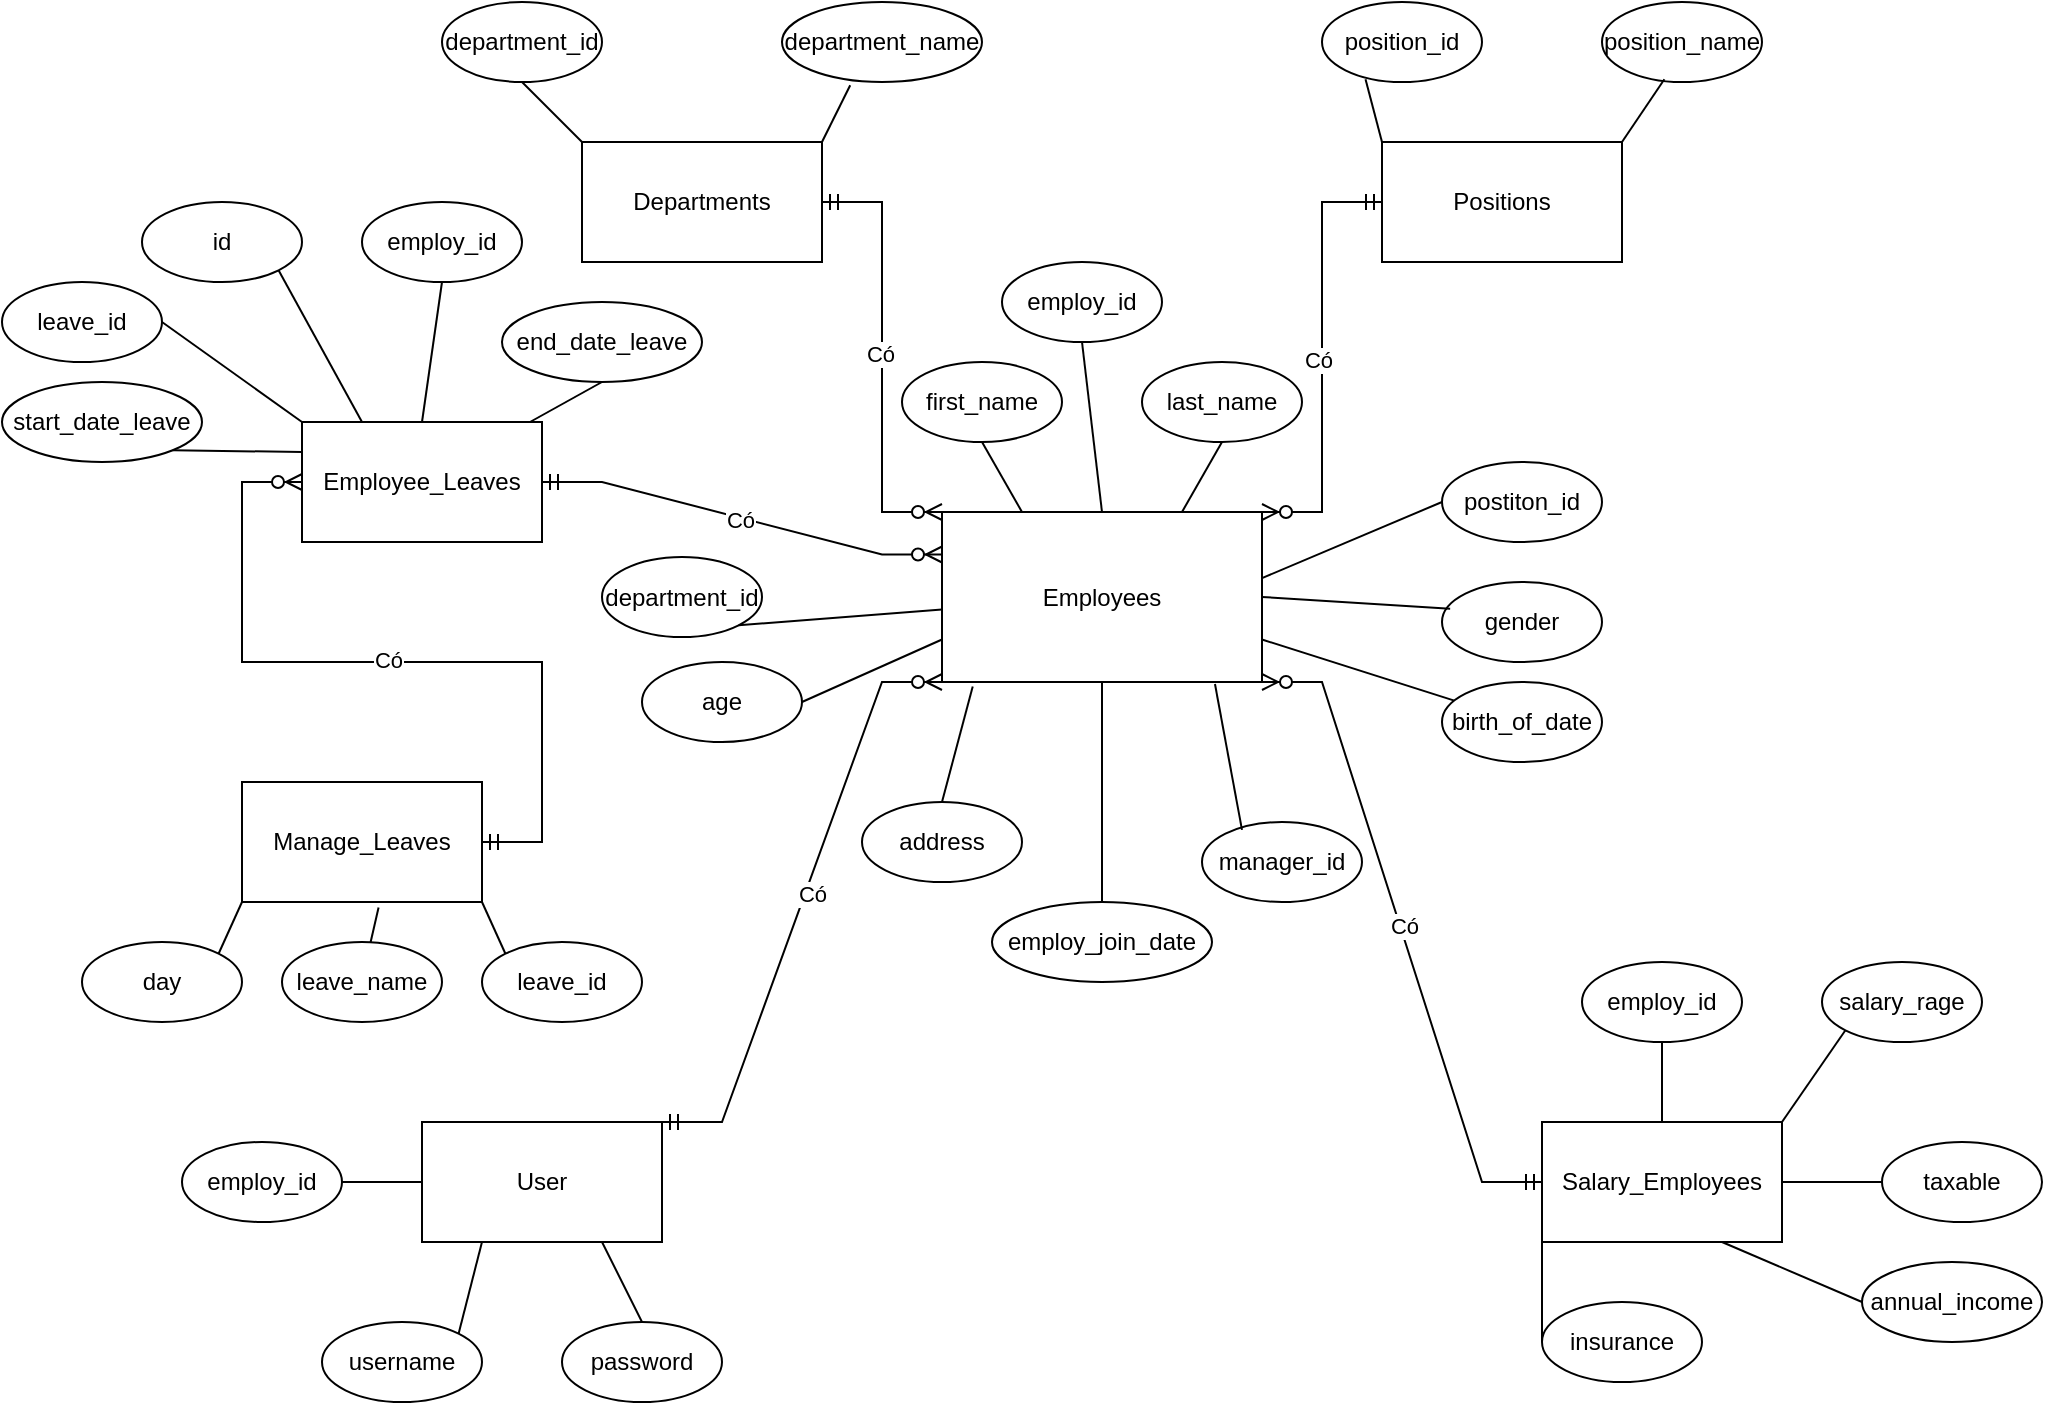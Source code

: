 <mxfile version="21.0.8" type="device"><diagram name="Page-1" id="lq4vOLL9X_RbTOrSYT0V"><mxGraphModel dx="1830" dy="569" grid="1" gridSize="10" guides="1" tooltips="1" connect="1" arrows="1" fold="1" page="1" pageScale="1" pageWidth="850" pageHeight="1100" math="0" shadow="0"><root><mxCell id="0"/><mxCell id="1" parent="0"/><mxCell id="TJeLwjekeGMcPIQL70oi-1" value="Departments" style="rounded=0;whiteSpace=wrap;html=1;" parent="1" vertex="1"><mxGeometry x="220" y="100" width="120" height="60" as="geometry"/></mxCell><mxCell id="TJeLwjekeGMcPIQL70oi-2" value="Employees" style="rounded=0;whiteSpace=wrap;html=1;" parent="1" vertex="1"><mxGeometry x="400" y="285" width="160" height="85" as="geometry"/></mxCell><mxCell id="TJeLwjekeGMcPIQL70oi-3" value="Manage_Leaves" style="rounded=0;whiteSpace=wrap;html=1;" parent="1" vertex="1"><mxGeometry x="50" y="420" width="120" height="60" as="geometry"/></mxCell><mxCell id="TJeLwjekeGMcPIQL70oi-4" value="Positions" style="rounded=0;whiteSpace=wrap;html=1;" parent="1" vertex="1"><mxGeometry x="620" y="100" width="120" height="60" as="geometry"/></mxCell><mxCell id="TJeLwjekeGMcPIQL70oi-5" value="Employee_Leaves" style="rounded=0;whiteSpace=wrap;html=1;" parent="1" vertex="1"><mxGeometry x="80" y="240" width="120" height="60" as="geometry"/></mxCell><mxCell id="d0-Th3eWHrwuxi9s9ywI-1" value="User" style="rounded=0;whiteSpace=wrap;html=1;" vertex="1" parent="1"><mxGeometry x="140" y="590" width="120" height="60" as="geometry"/></mxCell><mxCell id="d0-Th3eWHrwuxi9s9ywI-2" value="" style="edgeStyle=entityRelationEdgeStyle;fontSize=12;html=1;endArrow=ERzeroToMany;startArrow=ERmandOne;rounded=0;entryX=0;entryY=0;entryDx=0;entryDy=0;exitX=1;exitY=0.5;exitDx=0;exitDy=0;" edge="1" parent="1" source="TJeLwjekeGMcPIQL70oi-1" target="TJeLwjekeGMcPIQL70oi-2"><mxGeometry width="100" height="100" relative="1" as="geometry"><mxPoint x="240" y="150" as="sourcePoint"/><mxPoint x="340" y="50" as="targetPoint"/></mxGeometry></mxCell><mxCell id="d0-Th3eWHrwuxi9s9ywI-9" value="Có" style="edgeLabel;html=1;align=center;verticalAlign=middle;resizable=0;points=[];" vertex="1" connectable="0" parent="d0-Th3eWHrwuxi9s9ywI-2"><mxGeometry x="-0.014" y="-1" relative="1" as="geometry"><mxPoint as="offset"/></mxGeometry></mxCell><mxCell id="d0-Th3eWHrwuxi9s9ywI-5" value="" style="edgeStyle=entityRelationEdgeStyle;fontSize=12;html=1;endArrow=ERzeroToMany;startArrow=ERmandOne;rounded=0;entryX=1;entryY=0;entryDx=0;entryDy=0;exitX=0;exitY=0.5;exitDx=0;exitDy=0;" edge="1" parent="1" source="TJeLwjekeGMcPIQL70oi-4" target="TJeLwjekeGMcPIQL70oi-2"><mxGeometry width="100" height="100" relative="1" as="geometry"><mxPoint x="500" y="110" as="sourcePoint"/><mxPoint x="680" y="290" as="targetPoint"/></mxGeometry></mxCell><mxCell id="d0-Th3eWHrwuxi9s9ywI-8" value="Có" style="edgeLabel;html=1;align=center;verticalAlign=middle;resizable=0;points=[];" vertex="1" connectable="0" parent="d0-Th3eWHrwuxi9s9ywI-5"><mxGeometry x="0.016" y="-2" relative="1" as="geometry"><mxPoint as="offset"/></mxGeometry></mxCell><mxCell id="d0-Th3eWHrwuxi9s9ywI-6" value="Salary_Employees" style="rounded=0;whiteSpace=wrap;html=1;" vertex="1" parent="1"><mxGeometry x="700" y="590" width="120" height="60" as="geometry"/></mxCell><mxCell id="d0-Th3eWHrwuxi9s9ywI-7" value="" style="edgeStyle=entityRelationEdgeStyle;fontSize=12;html=1;endArrow=ERzeroToMany;startArrow=ERmandOne;rounded=0;entryX=0;entryY=1;entryDx=0;entryDy=0;exitX=1;exitY=0;exitDx=0;exitDy=0;" edge="1" parent="1" source="d0-Th3eWHrwuxi9s9ywI-1" target="TJeLwjekeGMcPIQL70oi-2"><mxGeometry width="100" height="100" relative="1" as="geometry"><mxPoint x="340" y="550" as="sourcePoint"/><mxPoint x="350" y="520" as="targetPoint"/></mxGeometry></mxCell><mxCell id="d0-Th3eWHrwuxi9s9ywI-74" value="Có" style="edgeLabel;html=1;align=center;verticalAlign=middle;resizable=0;points=[];" vertex="1" connectable="0" parent="d0-Th3eWHrwuxi9s9ywI-7"><mxGeometry x="0.038" y="-3" relative="1" as="geometry"><mxPoint as="offset"/></mxGeometry></mxCell><mxCell id="d0-Th3eWHrwuxi9s9ywI-10" value="" style="edgeStyle=entityRelationEdgeStyle;fontSize=12;html=1;endArrow=ERzeroToMany;startArrow=ERmandOne;rounded=0;entryX=1;entryY=1;entryDx=0;entryDy=0;exitX=0;exitY=0.5;exitDx=0;exitDy=0;" edge="1" parent="1" source="d0-Th3eWHrwuxi9s9ywI-6" target="TJeLwjekeGMcPIQL70oi-2"><mxGeometry width="100" height="100" relative="1" as="geometry"><mxPoint x="630" y="140" as="sourcePoint"/><mxPoint x="570" y="295" as="targetPoint"/></mxGeometry></mxCell><mxCell id="d0-Th3eWHrwuxi9s9ywI-11" value="Có" style="edgeLabel;html=1;align=center;verticalAlign=middle;resizable=0;points=[];" vertex="1" connectable="0" parent="d0-Th3eWHrwuxi9s9ywI-10"><mxGeometry x="0.016" y="-2" relative="1" as="geometry"><mxPoint as="offset"/></mxGeometry></mxCell><mxCell id="d0-Th3eWHrwuxi9s9ywI-13" value="" style="edgeStyle=entityRelationEdgeStyle;fontSize=12;html=1;endArrow=ERzeroToMany;startArrow=ERmandOne;rounded=0;exitX=1;exitY=0.5;exitDx=0;exitDy=0;" edge="1" parent="1" source="TJeLwjekeGMcPIQL70oi-3"><mxGeometry width="100" height="100" relative="1" as="geometry"><mxPoint x="240" y="420" as="sourcePoint"/><mxPoint x="80" y="270" as="targetPoint"/></mxGeometry></mxCell><mxCell id="d0-Th3eWHrwuxi9s9ywI-73" value="Có" style="edgeLabel;html=1;align=center;verticalAlign=middle;resizable=0;points=[];" vertex="1" connectable="0" parent="d0-Th3eWHrwuxi9s9ywI-13"><mxGeometry x="0.004" y="-1" relative="1" as="geometry"><mxPoint x="-1" as="offset"/></mxGeometry></mxCell><mxCell id="d0-Th3eWHrwuxi9s9ywI-14" value="department_id" style="ellipse;whiteSpace=wrap;html=1;" vertex="1" parent="1"><mxGeometry x="150" y="30" width="80" height="40" as="geometry"/></mxCell><mxCell id="d0-Th3eWHrwuxi9s9ywI-15" value="position_name" style="ellipse;whiteSpace=wrap;html=1;" vertex="1" parent="1"><mxGeometry x="730" y="30" width="80" height="40" as="geometry"/></mxCell><mxCell id="d0-Th3eWHrwuxi9s9ywI-16" value="department_name" style="ellipse;whiteSpace=wrap;html=1;" vertex="1" parent="1"><mxGeometry x="320" y="30" width="100" height="40" as="geometry"/></mxCell><mxCell id="d0-Th3eWHrwuxi9s9ywI-17" value="position_id" style="ellipse;whiteSpace=wrap;html=1;" vertex="1" parent="1"><mxGeometry x="590" y="30" width="80" height="40" as="geometry"/></mxCell><mxCell id="d0-Th3eWHrwuxi9s9ywI-19" value="" style="endArrow=none;html=1;rounded=0;entryX=0.341;entryY=1.04;entryDx=0;entryDy=0;entryPerimeter=0;exitX=1;exitY=0;exitDx=0;exitDy=0;" edge="1" parent="1" source="TJeLwjekeGMcPIQL70oi-1" target="d0-Th3eWHrwuxi9s9ywI-16"><mxGeometry width="50" height="50" relative="1" as="geometry"><mxPoint x="430" y="190" as="sourcePoint"/><mxPoint x="480" y="140" as="targetPoint"/></mxGeometry></mxCell><mxCell id="d0-Th3eWHrwuxi9s9ywI-20" value="" style="endArrow=none;html=1;rounded=0;entryX=0.5;entryY=1;entryDx=0;entryDy=0;exitX=0;exitY=0;exitDx=0;exitDy=0;" edge="1" parent="1" source="TJeLwjekeGMcPIQL70oi-1" target="d0-Th3eWHrwuxi9s9ywI-14"><mxGeometry width="50" height="50" relative="1" as="geometry"><mxPoint x="350" y="110" as="sourcePoint"/><mxPoint x="364" y="72" as="targetPoint"/></mxGeometry></mxCell><mxCell id="d0-Th3eWHrwuxi9s9ywI-21" value="" style="endArrow=none;html=1;rounded=0;entryX=0;entryY=0;entryDx=0;entryDy=0;exitX=0.272;exitY=0.966;exitDx=0;exitDy=0;exitPerimeter=0;" edge="1" parent="1" source="d0-Th3eWHrwuxi9s9ywI-17" target="TJeLwjekeGMcPIQL70oi-4"><mxGeometry width="50" height="50" relative="1" as="geometry"><mxPoint x="360" y="120" as="sourcePoint"/><mxPoint x="374" y="82" as="targetPoint"/></mxGeometry></mxCell><mxCell id="d0-Th3eWHrwuxi9s9ywI-22" value="" style="endArrow=none;html=1;rounded=0;entryX=1;entryY=0;entryDx=0;entryDy=0;exitX=0.39;exitY=0.966;exitDx=0;exitDy=0;exitPerimeter=0;" edge="1" parent="1" source="d0-Th3eWHrwuxi9s9ywI-15" target="TJeLwjekeGMcPIQL70oi-4"><mxGeometry width="50" height="50" relative="1" as="geometry"><mxPoint x="370" y="130" as="sourcePoint"/><mxPoint x="384" y="92" as="targetPoint"/></mxGeometry></mxCell><mxCell id="d0-Th3eWHrwuxi9s9ywI-23" value="salary_rage" style="ellipse;whiteSpace=wrap;html=1;" vertex="1" parent="1"><mxGeometry x="840" y="510" width="80" height="40" as="geometry"/></mxCell><mxCell id="d0-Th3eWHrwuxi9s9ywI-24" value="employ_id" style="ellipse;whiteSpace=wrap;html=1;" vertex="1" parent="1"><mxGeometry x="720" y="510" width="80" height="40" as="geometry"/></mxCell><mxCell id="d0-Th3eWHrwuxi9s9ywI-25" value="annual_income" style="ellipse;whiteSpace=wrap;html=1;" vertex="1" parent="1"><mxGeometry x="860" y="660" width="90" height="40" as="geometry"/></mxCell><mxCell id="d0-Th3eWHrwuxi9s9ywI-26" value="insurance" style="ellipse;whiteSpace=wrap;html=1;" vertex="1" parent="1"><mxGeometry x="700" y="680" width="80" height="40" as="geometry"/></mxCell><mxCell id="d0-Th3eWHrwuxi9s9ywI-27" value="taxable" style="ellipse;whiteSpace=wrap;html=1;" vertex="1" parent="1"><mxGeometry x="870" y="600" width="80" height="40" as="geometry"/></mxCell><mxCell id="d0-Th3eWHrwuxi9s9ywI-28" value="employ_id" style="ellipse;whiteSpace=wrap;html=1;" vertex="1" parent="1"><mxGeometry x="20" y="600" width="80" height="40" as="geometry"/></mxCell><mxCell id="d0-Th3eWHrwuxi9s9ywI-29" value="username" style="ellipse;whiteSpace=wrap;html=1;" vertex="1" parent="1"><mxGeometry x="90" y="690" width="80" height="40" as="geometry"/></mxCell><mxCell id="d0-Th3eWHrwuxi9s9ywI-30" value="password" style="ellipse;whiteSpace=wrap;html=1;" vertex="1" parent="1"><mxGeometry x="210" y="690" width="80" height="40" as="geometry"/></mxCell><mxCell id="d0-Th3eWHrwuxi9s9ywI-31" value="postiton_id" style="ellipse;whiteSpace=wrap;html=1;" vertex="1" parent="1"><mxGeometry x="650" y="260" width="80" height="40" as="geometry"/></mxCell><mxCell id="d0-Th3eWHrwuxi9s9ywI-32" value="employ_join_date" style="ellipse;whiteSpace=wrap;html=1;" vertex="1" parent="1"><mxGeometry x="425" y="480" width="110" height="40" as="geometry"/></mxCell><mxCell id="d0-Th3eWHrwuxi9s9ywI-33" value="manager_id" style="ellipse;whiteSpace=wrap;html=1;" vertex="1" parent="1"><mxGeometry x="530" y="440" width="80" height="40" as="geometry"/></mxCell><mxCell id="d0-Th3eWHrwuxi9s9ywI-34" value="address" style="ellipse;whiteSpace=wrap;html=1;" vertex="1" parent="1"><mxGeometry x="360" y="430" width="80" height="40" as="geometry"/></mxCell><mxCell id="d0-Th3eWHrwuxi9s9ywI-35" value="gender" style="ellipse;whiteSpace=wrap;html=1;" vertex="1" parent="1"><mxGeometry x="650" y="320" width="80" height="40" as="geometry"/></mxCell><mxCell id="d0-Th3eWHrwuxi9s9ywI-36" value="department_id" style="ellipse;whiteSpace=wrap;html=1;" vertex="1" parent="1"><mxGeometry x="230" y="307.5" width="80" height="40" as="geometry"/></mxCell><mxCell id="d0-Th3eWHrwuxi9s9ywI-37" value="birth_of_date" style="ellipse;whiteSpace=wrap;html=1;" vertex="1" parent="1"><mxGeometry x="650" y="370" width="80" height="40" as="geometry"/></mxCell><mxCell id="d0-Th3eWHrwuxi9s9ywI-38" value="" style="endArrow=none;html=1;rounded=0;exitX=1;exitY=0;exitDx=0;exitDy=0;entryX=0.25;entryY=1;entryDx=0;entryDy=0;" edge="1" parent="1" source="d0-Th3eWHrwuxi9s9ywI-29" target="d0-Th3eWHrwuxi9s9ywI-1"><mxGeometry width="50" height="50" relative="1" as="geometry"><mxPoint x="370" y="670" as="sourcePoint"/><mxPoint x="370" y="610" as="targetPoint"/></mxGeometry></mxCell><mxCell id="d0-Th3eWHrwuxi9s9ywI-39" value="" style="endArrow=none;html=1;rounded=0;exitX=1;exitY=0.5;exitDx=0;exitDy=0;entryX=0;entryY=0.5;entryDx=0;entryDy=0;" edge="1" parent="1" source="d0-Th3eWHrwuxi9s9ywI-28" target="d0-Th3eWHrwuxi9s9ywI-1"><mxGeometry width="50" height="50" relative="1" as="geometry"><mxPoint x="380" y="680" as="sourcePoint"/><mxPoint x="380" y="620" as="targetPoint"/></mxGeometry></mxCell><mxCell id="d0-Th3eWHrwuxi9s9ywI-40" value="" style="endArrow=none;html=1;rounded=0;entryX=0.096;entryY=1.026;entryDx=0;entryDy=0;entryPerimeter=0;exitX=0.5;exitY=0;exitDx=0;exitDy=0;" edge="1" parent="1" source="d0-Th3eWHrwuxi9s9ywI-34" target="TJeLwjekeGMcPIQL70oi-2"><mxGeometry width="50" height="50" relative="1" as="geometry"><mxPoint x="390" y="690" as="sourcePoint"/><mxPoint x="390" y="630" as="targetPoint"/></mxGeometry></mxCell><mxCell id="d0-Th3eWHrwuxi9s9ywI-41" value="" style="endArrow=none;html=1;rounded=0;entryX=0.75;entryY=1;entryDx=0;entryDy=0;exitX=0.5;exitY=0;exitDx=0;exitDy=0;" edge="1" parent="1" source="d0-Th3eWHrwuxi9s9ywI-30" target="d0-Th3eWHrwuxi9s9ywI-1"><mxGeometry width="50" height="50" relative="1" as="geometry"><mxPoint x="400" y="700" as="sourcePoint"/><mxPoint x="400" y="640" as="targetPoint"/></mxGeometry></mxCell><mxCell id="d0-Th3eWHrwuxi9s9ywI-42" value="" style="endArrow=none;html=1;rounded=0;exitX=0;exitY=0.5;exitDx=0;exitDy=0;entryX=1;entryY=0.5;entryDx=0;entryDy=0;" edge="1" parent="1" source="d0-Th3eWHrwuxi9s9ywI-27" target="d0-Th3eWHrwuxi9s9ywI-6"><mxGeometry width="50" height="50" relative="1" as="geometry"><mxPoint x="410" y="710" as="sourcePoint"/><mxPoint x="410" y="650" as="targetPoint"/></mxGeometry></mxCell><mxCell id="d0-Th3eWHrwuxi9s9ywI-43" value="" style="endArrow=none;html=1;rounded=0;exitX=0;exitY=0.5;exitDx=0;exitDy=0;entryX=0.75;entryY=1;entryDx=0;entryDy=0;" edge="1" parent="1" source="d0-Th3eWHrwuxi9s9ywI-25" target="d0-Th3eWHrwuxi9s9ywI-6"><mxGeometry width="50" height="50" relative="1" as="geometry"><mxPoint x="420" y="720" as="sourcePoint"/><mxPoint x="420" y="660" as="targetPoint"/></mxGeometry></mxCell><mxCell id="d0-Th3eWHrwuxi9s9ywI-44" value="" style="endArrow=none;html=1;rounded=0;exitX=0;exitY=0.5;exitDx=0;exitDy=0;entryX=0;entryY=1;entryDx=0;entryDy=0;" edge="1" parent="1" source="d0-Th3eWHrwuxi9s9ywI-26" target="d0-Th3eWHrwuxi9s9ywI-6"><mxGeometry width="50" height="50" relative="1" as="geometry"><mxPoint x="430" y="730" as="sourcePoint"/><mxPoint x="430" y="670" as="targetPoint"/></mxGeometry></mxCell><mxCell id="d0-Th3eWHrwuxi9s9ywI-45" value="" style="endArrow=none;html=1;rounded=0;exitX=0.5;exitY=1;exitDx=0;exitDy=0;entryX=0.5;entryY=0;entryDx=0;entryDy=0;" edge="1" parent="1" source="TJeLwjekeGMcPIQL70oi-2" target="d0-Th3eWHrwuxi9s9ywI-32"><mxGeometry width="50" height="50" relative="1" as="geometry"><mxPoint x="440" y="740" as="sourcePoint"/><mxPoint x="440" y="680" as="targetPoint"/></mxGeometry></mxCell><mxCell id="d0-Th3eWHrwuxi9s9ywI-46" value="" style="endArrow=none;html=1;rounded=0;entryX=0.5;entryY=1;entryDx=0;entryDy=0;exitX=0.5;exitY=0;exitDx=0;exitDy=0;" edge="1" parent="1" source="d0-Th3eWHrwuxi9s9ywI-6" target="d0-Th3eWHrwuxi9s9ywI-24"><mxGeometry width="50" height="50" relative="1" as="geometry"><mxPoint x="450" y="750" as="sourcePoint"/><mxPoint x="450" y="690" as="targetPoint"/></mxGeometry></mxCell><mxCell id="d0-Th3eWHrwuxi9s9ywI-47" value="" style="endArrow=none;html=1;rounded=0;exitX=0;exitY=1;exitDx=0;exitDy=0;entryX=1;entryY=0;entryDx=0;entryDy=0;" edge="1" parent="1" source="d0-Th3eWHrwuxi9s9ywI-23" target="d0-Th3eWHrwuxi9s9ywI-6"><mxGeometry width="50" height="50" relative="1" as="geometry"><mxPoint x="460" y="760" as="sourcePoint"/><mxPoint x="460" y="700" as="targetPoint"/></mxGeometry></mxCell><mxCell id="d0-Th3eWHrwuxi9s9ywI-48" value="" style="endArrow=none;html=1;rounded=0;entryX=1;entryY=1;entryDx=0;entryDy=0;exitX=0;exitY=0;exitDx=0;exitDy=0;" edge="1" parent="1" source="d0-Th3eWHrwuxi9s9ywI-55" target="TJeLwjekeGMcPIQL70oi-3"><mxGeometry width="50" height="50" relative="1" as="geometry"><mxPoint x="470" y="770" as="sourcePoint"/><mxPoint x="470" y="710" as="targetPoint"/></mxGeometry></mxCell><mxCell id="d0-Th3eWHrwuxi9s9ywI-49" value="" style="endArrow=none;html=1;rounded=0;entryX=0;entryY=1;entryDx=0;entryDy=0;exitX=1;exitY=0;exitDx=0;exitDy=0;" edge="1" parent="1" source="d0-Th3eWHrwuxi9s9ywI-57" target="TJeLwjekeGMcPIQL70oi-3"><mxGeometry width="50" height="50" relative="1" as="geometry"><mxPoint x="480" y="780" as="sourcePoint"/><mxPoint x="480" y="720" as="targetPoint"/></mxGeometry></mxCell><mxCell id="d0-Th3eWHrwuxi9s9ywI-50" value="" style="endArrow=none;html=1;rounded=0;entryX=0.853;entryY=1.012;entryDx=0;entryDy=0;entryPerimeter=0;exitX=0.25;exitY=0.099;exitDx=0;exitDy=0;exitPerimeter=0;" edge="1" parent="1" source="d0-Th3eWHrwuxi9s9ywI-33" target="TJeLwjekeGMcPIQL70oi-2"><mxGeometry width="50" height="50" relative="1" as="geometry"><mxPoint x="490" y="790" as="sourcePoint"/><mxPoint x="490" y="730" as="targetPoint"/></mxGeometry></mxCell><mxCell id="d0-Th3eWHrwuxi9s9ywI-51" value="" style="endArrow=none;html=1;rounded=0;entryX=1;entryY=0.75;entryDx=0;entryDy=0;" edge="1" parent="1" source="d0-Th3eWHrwuxi9s9ywI-37" target="TJeLwjekeGMcPIQL70oi-2"><mxGeometry width="50" height="50" relative="1" as="geometry"><mxPoint x="500" y="800" as="sourcePoint"/><mxPoint x="500" y="740" as="targetPoint"/></mxGeometry></mxCell><mxCell id="d0-Th3eWHrwuxi9s9ywI-52" value="" style="endArrow=none;html=1;rounded=0;entryX=1;entryY=0.5;entryDx=0;entryDy=0;exitX=0.051;exitY=0.334;exitDx=0;exitDy=0;exitPerimeter=0;" edge="1" parent="1" source="d0-Th3eWHrwuxi9s9ywI-35" target="TJeLwjekeGMcPIQL70oi-2"><mxGeometry width="50" height="50" relative="1" as="geometry"><mxPoint x="510" y="810" as="sourcePoint"/><mxPoint x="510" y="750" as="targetPoint"/></mxGeometry></mxCell><mxCell id="d0-Th3eWHrwuxi9s9ywI-53" value="" style="endArrow=none;html=1;rounded=0;entryX=1;entryY=0.389;entryDx=0;entryDy=0;entryPerimeter=0;exitX=0;exitY=0.5;exitDx=0;exitDy=0;" edge="1" parent="1" source="d0-Th3eWHrwuxi9s9ywI-31" target="TJeLwjekeGMcPIQL70oi-2"><mxGeometry width="50" height="50" relative="1" as="geometry"><mxPoint x="520" y="820" as="sourcePoint"/><mxPoint x="520" y="760" as="targetPoint"/></mxGeometry></mxCell><mxCell id="d0-Th3eWHrwuxi9s9ywI-55" value="leave_id" style="ellipse;whiteSpace=wrap;html=1;" vertex="1" parent="1"><mxGeometry x="170" y="500" width="80" height="40" as="geometry"/></mxCell><mxCell id="d0-Th3eWHrwuxi9s9ywI-56" value="leave_name" style="ellipse;whiteSpace=wrap;html=1;" vertex="1" parent="1"><mxGeometry x="70" y="500" width="80" height="40" as="geometry"/></mxCell><mxCell id="d0-Th3eWHrwuxi9s9ywI-57" value="day" style="ellipse;whiteSpace=wrap;html=1;" vertex="1" parent="1"><mxGeometry x="-30" y="500" width="80" height="40" as="geometry"/></mxCell><mxCell id="d0-Th3eWHrwuxi9s9ywI-58" value="" style="endArrow=none;html=1;rounded=0;entryX=0.569;entryY=1.046;entryDx=0;entryDy=0;entryPerimeter=0;" edge="1" parent="1" source="d0-Th3eWHrwuxi9s9ywI-56" target="TJeLwjekeGMcPIQL70oi-3"><mxGeometry width="50" height="50" relative="1" as="geometry"><mxPoint x="480" y="780" as="sourcePoint"/><mxPoint x="480" y="720" as="targetPoint"/></mxGeometry></mxCell><mxCell id="d0-Th3eWHrwuxi9s9ywI-59" value="" style="endArrow=none;html=1;rounded=0;entryX=1;entryY=0.5;entryDx=0;entryDy=0;exitX=0;exitY=0.75;exitDx=0;exitDy=0;" edge="1" parent="1" source="TJeLwjekeGMcPIQL70oi-2" target="d0-Th3eWHrwuxi9s9ywI-65"><mxGeometry width="50" height="50" relative="1" as="geometry"><mxPoint x="490" y="790" as="sourcePoint"/><mxPoint x="490" y="730" as="targetPoint"/></mxGeometry></mxCell><mxCell id="d0-Th3eWHrwuxi9s9ywI-60" value="" style="endArrow=none;html=1;rounded=0;entryX=1;entryY=1;entryDx=0;entryDy=0;" edge="1" parent="1" source="TJeLwjekeGMcPIQL70oi-2" target="d0-Th3eWHrwuxi9s9ywI-36"><mxGeometry width="50" height="50" relative="1" as="geometry"><mxPoint x="500" y="800" as="sourcePoint"/><mxPoint x="500" y="740" as="targetPoint"/></mxGeometry></mxCell><mxCell id="d0-Th3eWHrwuxi9s9ywI-61" value="leave_id" style="ellipse;whiteSpace=wrap;html=1;" vertex="1" parent="1"><mxGeometry x="-70" y="170" width="80" height="40" as="geometry"/></mxCell><mxCell id="d0-Th3eWHrwuxi9s9ywI-62" value="employ_id" style="ellipse;whiteSpace=wrap;html=1;" vertex="1" parent="1"><mxGeometry x="110" y="130" width="80" height="40" as="geometry"/></mxCell><mxCell id="d0-Th3eWHrwuxi9s9ywI-63" value="id" style="ellipse;whiteSpace=wrap;html=1;" vertex="1" parent="1"><mxGeometry y="130" width="80" height="40" as="geometry"/></mxCell><mxCell id="d0-Th3eWHrwuxi9s9ywI-65" value="age" style="ellipse;whiteSpace=wrap;html=1;" vertex="1" parent="1"><mxGeometry x="250" y="360" width="80" height="40" as="geometry"/></mxCell><mxCell id="d0-Th3eWHrwuxi9s9ywI-66" value="start_date_leave" style="ellipse;whiteSpace=wrap;html=1;" vertex="1" parent="1"><mxGeometry x="-70" y="220" width="100" height="40" as="geometry"/></mxCell><mxCell id="d0-Th3eWHrwuxi9s9ywI-67" value="end_date_leave" style="ellipse;whiteSpace=wrap;html=1;" vertex="1" parent="1"><mxGeometry x="180" y="180" width="100" height="40" as="geometry"/></mxCell><mxCell id="d0-Th3eWHrwuxi9s9ywI-68" value="" style="endArrow=none;html=1;rounded=0;entryX=0.5;entryY=1;entryDx=0;entryDy=0;" edge="1" parent="1" source="TJeLwjekeGMcPIQL70oi-5" target="d0-Th3eWHrwuxi9s9ywI-67"><mxGeometry width="50" height="50" relative="1" as="geometry"><mxPoint x="-20" y="370" as="sourcePoint"/><mxPoint x="-20" y="310" as="targetPoint"/></mxGeometry></mxCell><mxCell id="d0-Th3eWHrwuxi9s9ywI-69" value="" style="endArrow=none;html=1;rounded=0;entryX=1;entryY=1;entryDx=0;entryDy=0;exitX=0.25;exitY=0;exitDx=0;exitDy=0;" edge="1" parent="1" source="TJeLwjekeGMcPIQL70oi-5" target="d0-Th3eWHrwuxi9s9ywI-63"><mxGeometry width="50" height="50" relative="1" as="geometry"><mxPoint x="-10" y="380" as="sourcePoint"/><mxPoint x="-10" y="320" as="targetPoint"/></mxGeometry></mxCell><mxCell id="d0-Th3eWHrwuxi9s9ywI-70" value="" style="endArrow=none;html=1;rounded=0;exitX=1;exitY=0.5;exitDx=0;exitDy=0;entryX=0;entryY=0;entryDx=0;entryDy=0;" edge="1" parent="1" source="d0-Th3eWHrwuxi9s9ywI-61" target="TJeLwjekeGMcPIQL70oi-5"><mxGeometry width="50" height="50" relative="1" as="geometry"><mxPoint y="390" as="sourcePoint"/><mxPoint y="330" as="targetPoint"/></mxGeometry></mxCell><mxCell id="d0-Th3eWHrwuxi9s9ywI-71" value="" style="endArrow=none;html=1;rounded=0;entryX=1;entryY=1;entryDx=0;entryDy=0;exitX=0;exitY=0.25;exitDx=0;exitDy=0;" edge="1" parent="1" source="TJeLwjekeGMcPIQL70oi-5" target="d0-Th3eWHrwuxi9s9ywI-66"><mxGeometry width="50" height="50" relative="1" as="geometry"><mxPoint x="10" y="400" as="sourcePoint"/><mxPoint x="10" y="340" as="targetPoint"/></mxGeometry></mxCell><mxCell id="d0-Th3eWHrwuxi9s9ywI-72" value="" style="endArrow=none;html=1;rounded=0;exitX=0.5;exitY=1;exitDx=0;exitDy=0;entryX=0.5;entryY=0;entryDx=0;entryDy=0;" edge="1" parent="1" source="d0-Th3eWHrwuxi9s9ywI-62" target="TJeLwjekeGMcPIQL70oi-5"><mxGeometry width="50" height="50" relative="1" as="geometry"><mxPoint x="20" y="410" as="sourcePoint"/><mxPoint x="20" y="350" as="targetPoint"/></mxGeometry></mxCell><mxCell id="d0-Th3eWHrwuxi9s9ywI-75" value="" style="edgeStyle=entityRelationEdgeStyle;fontSize=12;html=1;endArrow=ERzeroToMany;startArrow=ERmandOne;rounded=0;entryX=0;entryY=0.25;entryDx=0;entryDy=0;exitX=1;exitY=0.5;exitDx=0;exitDy=0;" edge="1" parent="1" source="TJeLwjekeGMcPIQL70oi-5" target="TJeLwjekeGMcPIQL70oi-2"><mxGeometry width="100" height="100" relative="1" as="geometry"><mxPoint x="350" y="140" as="sourcePoint"/><mxPoint x="410" y="295" as="targetPoint"/></mxGeometry></mxCell><mxCell id="d0-Th3eWHrwuxi9s9ywI-76" value="Có" style="edgeLabel;html=1;align=center;verticalAlign=middle;resizable=0;points=[];" vertex="1" connectable="0" parent="d0-Th3eWHrwuxi9s9ywI-75"><mxGeometry x="-0.014" y="-1" relative="1" as="geometry"><mxPoint as="offset"/></mxGeometry></mxCell><mxCell id="d0-Th3eWHrwuxi9s9ywI-77" value="last_name" style="ellipse;whiteSpace=wrap;html=1;" vertex="1" parent="1"><mxGeometry x="500" y="210" width="80" height="40" as="geometry"/></mxCell><mxCell id="d0-Th3eWHrwuxi9s9ywI-78" value="employ_id" style="ellipse;whiteSpace=wrap;html=1;" vertex="1" parent="1"><mxGeometry x="430" y="160" width="80" height="40" as="geometry"/></mxCell><mxCell id="d0-Th3eWHrwuxi9s9ywI-79" value="first_name" style="ellipse;whiteSpace=wrap;html=1;" vertex="1" parent="1"><mxGeometry x="380" y="210" width="80" height="40" as="geometry"/></mxCell><mxCell id="d0-Th3eWHrwuxi9s9ywI-81" value="" style="endArrow=none;html=1;rounded=0;exitX=0.5;exitY=1;exitDx=0;exitDy=0;entryX=0.5;entryY=0;entryDx=0;entryDy=0;" edge="1" parent="1" source="d0-Th3eWHrwuxi9s9ywI-78" target="TJeLwjekeGMcPIQL70oi-2"><mxGeometry width="50" height="50" relative="1" as="geometry"><mxPoint x="410" y="510" as="sourcePoint"/><mxPoint x="410" y="610" as="targetPoint"/></mxGeometry></mxCell><mxCell id="d0-Th3eWHrwuxi9s9ywI-82" value="" style="endArrow=none;html=1;rounded=0;exitX=0.5;exitY=1;exitDx=0;exitDy=0;entryX=0.25;entryY=0;entryDx=0;entryDy=0;" edge="1" parent="1" source="d0-Th3eWHrwuxi9s9ywI-79" target="TJeLwjekeGMcPIQL70oi-2"><mxGeometry width="50" height="50" relative="1" as="geometry"><mxPoint x="420" y="520" as="sourcePoint"/><mxPoint x="420" y="620" as="targetPoint"/></mxGeometry></mxCell><mxCell id="d0-Th3eWHrwuxi9s9ywI-83" value="" style="endArrow=none;html=1;rounded=0;entryX=0.5;entryY=1;entryDx=0;entryDy=0;exitX=0.75;exitY=0;exitDx=0;exitDy=0;" edge="1" parent="1" source="TJeLwjekeGMcPIQL70oi-2" target="d0-Th3eWHrwuxi9s9ywI-77"><mxGeometry width="50" height="50" relative="1" as="geometry"><mxPoint x="430" y="530" as="sourcePoint"/><mxPoint x="430" y="630" as="targetPoint"/></mxGeometry></mxCell></root></mxGraphModel></diagram></mxfile>